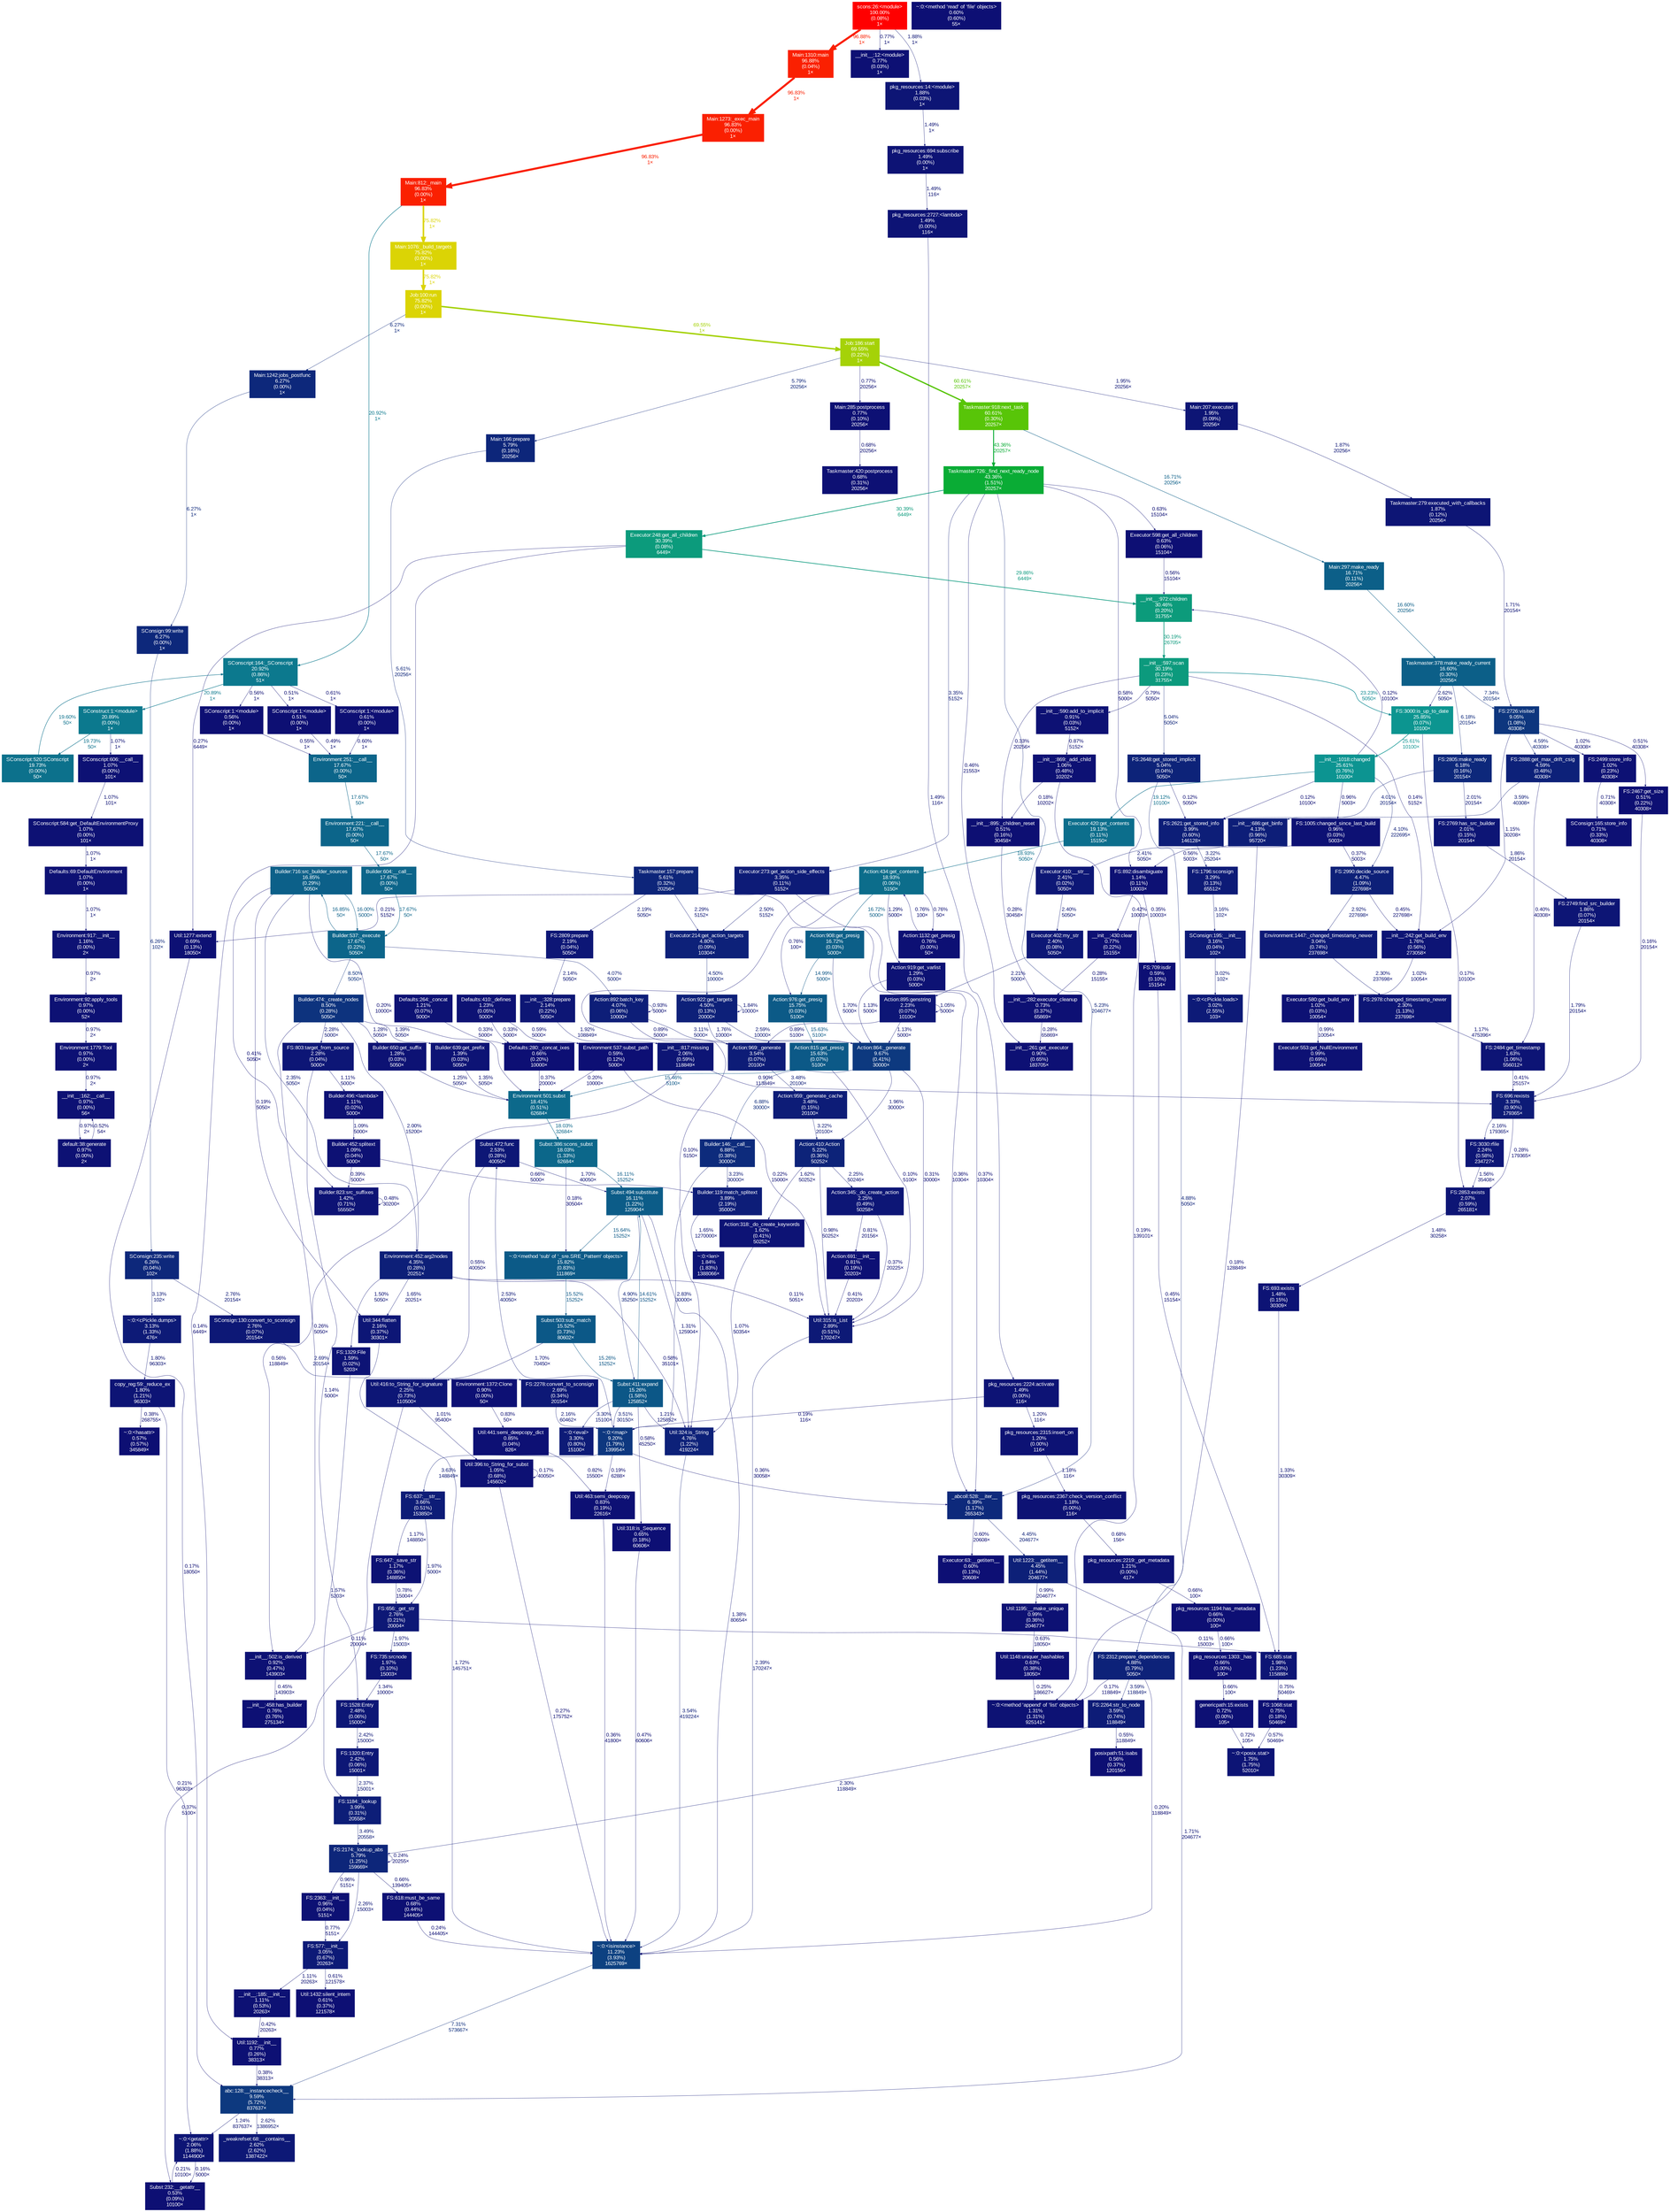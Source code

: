 digraph {
	graph [ranksep=0.25, fontname=Arial, nodesep=0.125];
	node [fontname=Arial, style=filled, height=0, width=0, shape=box, fontcolor=white];
	edge [fontname=Arial];
	0 [color="#0d267a", fontcolor="#ffffff", fontsize="10.00", label="FS:2174:_lookup_abs\n5.79%\n(1.25%)\n159669×"];
	0 -> 0 [color="#0d0e73", label="0.24%\n20255×", arrowsize="0.35", fontsize="10.00", fontcolor="#0d0e73", labeldistance="0.50", penwidth="0.50"];
	0 -> 386 [color="#0d0f74", label="0.66%\n139405×", arrowsize="0.35", fontsize="10.00", fontcolor="#0d0f74", labeldistance="0.50", penwidth="0.50"];
	0 -> 724 [color="#0d1676", label="2.26%\n15003×", arrowsize="0.35", fontsize="10.00", fontcolor="#0d1676", labeldistance="0.50", penwidth="0.50"];
	0 -> 1084 [color="#0d1174", label="0.96%\n5151×", arrowsize="0.35", fontsize="10.00", fontcolor="#0d1174", labeldistance="0.50", penwidth="0.50"];
	1 [color="#0d1e78", fontcolor="#ffffff", fontsize="10.00", label="FS:1184:_lookup\n3.99%\n(0.31%)\n20558×"];
	1 -> 0 [color="#0d1c77", label="3.49%\n20558×", arrowsize="0.35", fontsize="10.00", fontcolor="#0d1c77", labeldistance="0.50", penwidth="0.50"];
	2 [color="#0d1c77", fontcolor="#ffffff", fontsize="10.00", label="FS:2264:str_to_node\n3.59%\n(0.74%)\n118849×"];
	2 -> 0 [color="#0d1676", label="2.30%\n118849×", arrowsize="0.35", fontsize="10.00", fontcolor="#0d1676", labeldistance="0.50", penwidth="0.50"];
	2 -> 1424 [color="#0d0f73", label="0.55%\n118849×", arrowsize="0.35", fontsize="10.00", fontcolor="#0d0f73", labeldistance="0.50", penwidth="0.50"];
	4 [color="#0aac35", fontcolor="#ffffff", fontsize="10.00", label="Taskmaster:726:_find_next_ready_node\n43.36%\n(1.51%)\n20257×"];
	4 -> 263 [color="#0d0f73", label="0.58%\n5000×", arrowsize="0.35", fontsize="10.00", fontcolor="#0d0f73", labeldistance="0.50", penwidth="0.50"];
	4 -> 808 [color="#0c9b7c", label="30.39%\n6449×", arrowsize="0.55", fontsize="10.00", fontcolor="#0c9b7c", labeldistance="1.22", penwidth="1.22"];
	4 -> 423 [color="#0d0f74", label="0.63%\n15104×", arrowsize="0.35", fontsize="10.00", fontcolor="#0d0f74", labeldistance="0.50", penwidth="0.50"];
	4 -> 835 [color="#0d2379", label="5.23%\n204677×", arrowsize="0.35", fontsize="10.00", fontcolor="#0d2379", labeldistance="0.50", penwidth="0.50"];
	4 -> 215 [color="#0d0f73", label="0.46%\n21553×", arrowsize="0.35", fontsize="10.00", fontcolor="#0d0f73", labeldistance="0.50", penwidth="0.50"];
	4 -> 408 [color="#0d1b77", label="3.35%\n5152×", arrowsize="0.35", fontsize="10.00", fontcolor="#0d1b77", labeldistance="0.50", penwidth="0.50"];
	15 [color="#0d1074", fontcolor="#ffffff", fontsize="10.00", label="__init__:282:executor_cleanup\n0.73%\n(0.37%)\n65869×"];
	15 -> 215 [color="#0d0e73", label="0.28%\n65869×", arrowsize="0.35", fontsize="10.00", fontcolor="#0d0e73", labeldistance="0.50", penwidth="0.50"];
	16 [color="#0d1e78", fontcolor="#ffffff", fontsize="10.00", label="Action:892:batch_key\n4.07%\n(0.06%)\n10000×"];
	16 -> 16 [color="#0d1174", label="0.93%\n5000×", arrowsize="0.35", fontsize="10.00", fontcolor="#0d1174", labeldistance="0.50", penwidth="0.50"];
	16 -> 272 [color="#0d1074", label="0.89%\n5000×", arrowsize="0.35", fontsize="10.00", fontcolor="#0d1074", labeldistance="0.50", penwidth="0.50"];
	16 -> 700 [color="#0d1a77", label="3.11%\n5000×", arrowsize="0.35", fontsize="10.00", fontcolor="#0d1a77", labeldistance="0.50", penwidth="0.50"];
	17 [color="#0c658a", fontcolor="#ffffff", fontsize="10.00", label="Builder:537:_execute\n17.67%\n(0.22%)\n5050×"];
	17 -> 16 [color="#0d1e78", label="4.07%\n5000×", arrowsize="0.35", fontsize="10.00", fontcolor="#0d1e78", labeldistance="0.50", penwidth="0.50"];
	17 -> 19 [color="#0d337e", label="8.50%\n5050×", arrowsize="0.35", fontsize="10.00", fontcolor="#0d337e", labeldistance="0.50", penwidth="0.50"];
	17 -> 188 [color="#0c6089", label="16.85%\n50×", arrowsize="0.41", fontsize="10.00", fontcolor="#0c6089", labeldistance="0.67", penwidth="0.67"];
	19 [color="#0d337e", fontcolor="#ffffff", fontsize="10.00", label="Builder:474:_create_nodes\n8.50%\n(0.28%)\n5050×"];
	19 -> 224 [color="#0d1274", label="1.28%\n5050×", arrowsize="0.35", fontsize="10.00", fontcolor="#0d1274", labeldistance="0.50", penwidth="0.50"];
	19 -> 131 [color="#0d1676", label="2.28%\n5000×", arrowsize="0.35", fontsize="10.00", fontcolor="#0d1676", labeldistance="0.50", penwidth="0.50"];
	19 -> 197 [color="#0d1575", label="2.00%\n15200×", arrowsize="0.35", fontsize="10.00", fontcolor="#0d1575", labeldistance="0.50", penwidth="0.50"];
	19 -> 178 [color="#0d0e73", label="0.26%\n5050×", arrowsize="0.35", fontsize="10.00", fontcolor="#0d0e73", labeldistance="0.50", penwidth="0.50"];
	19 -> 446 [color="#0d1375", label="1.39%\n5050×", arrowsize="0.35", fontsize="10.00", fontcolor="#0d1375", labeldistance="0.50", penwidth="0.50"];
	24 [color="#0d0f74", fontcolor="#ffffff", fontsize="10.00", label="SConscript:1:<module>\n0.61%\n(0.00%)\n1×"];
	24 -> 703 [color="#0d0f74", label="0.60%\n1×", arrowsize="0.35", fontsize="10.00", fontcolor="#0d0f74", labeldistance="0.50", penwidth="0.50"];
	25 [color="#0c798e", fontcolor="#ffffff", fontsize="10.00", label="SConscript:164:_SConscript\n20.92%\n(0.86%)\n51×"];
	25 -> 24 [color="#0d0f74", label="0.61%\n1×", arrowsize="0.35", fontsize="10.00", fontcolor="#0d0f74", labeldistance="0.50", penwidth="0.50"];
	25 -> 282 [color="#0d0f73", label="0.56%\n1×", arrowsize="0.35", fontsize="10.00", fontcolor="#0d0f73", labeldistance="0.50", penwidth="0.50"];
	25 -> 358 [color="#0d0f73", label="0.51%\n1×", arrowsize="0.35", fontsize="10.00", fontcolor="#0d0f73", labeldistance="0.50", penwidth="0.50"];
	25 -> 119 [color="#0c798e", label="20.89%\n1×", arrowsize="0.46", fontsize="10.00", fontcolor="#0c798e", labeldistance="0.84", penwidth="0.84"];
	32 [color="#0d257a", fontcolor="#ffffff", fontsize="10.00", label="Taskmaster:157:prepare\n5.61%\n(0.32%)\n20256×"];
	32 -> 835 [color="#0d0e73", label="0.36%\n10304×", arrowsize="0.35", fontsize="10.00", fontcolor="#0d0e73", labeldistance="0.50", penwidth="0.50"];
	32 -> 776 [color="#0d1676", label="2.19%\n5050×", arrowsize="0.35", fontsize="10.00", fontcolor="#0d1676", labeldistance="0.50", penwidth="0.50"];
	32 -> 877 [color="#0d1676", label="2.29%\n5152×", arrowsize="0.35", fontsize="10.00", fontcolor="#0d1676", labeldistance="0.50", penwidth="0.50"];
	33 [color="#0d267a", fontcolor="#ffffff", fontsize="10.00", label="Main:166:prepare\n5.79%\n(0.16%)\n20256×"];
	33 -> 32 [color="#0d257a", label="5.61%\n20256×", arrowsize="0.35", fontsize="10.00", fontcolor="#0d257a", labeldistance="0.50", penwidth="0.50"];
	42 [color="#0d1575", fontcolor="#ffffff", fontsize="10.00", label="FS:735:srcnode\n1.97%\n(0.10%)\n15003×"];
	42 -> 198 [color="#0d1274", label="1.34%\n10000×", arrowsize="0.35", fontsize="10.00", fontcolor="#0d1274", labeldistance="0.50", penwidth="0.50"];
	79 [color="#fa2001", fontcolor="#ffffff", fontsize="10.00", label="Main:812:_main\n96.83%\n(0.00%)\n1×"];
	79 -> 522 [color="#dbd405", label="75.82%\n1×", arrowsize="0.87", fontsize="10.00", fontcolor="#dbd405", labeldistance="3.03", penwidth="3.03"];
	79 -> 25 [color="#0c798e", label="20.92%\n1×", arrowsize="0.46", fontsize="10.00", fontcolor="#0c798e", labeldistance="0.84", penwidth="0.84"];
	93 [color="#0d1074", fontcolor="#ffffff", fontsize="10.00", label="Util:463:semi_deepcopy\n0.83%\n(0.19%)\n22616×"];
	93 -> 374 [color="#0d0e73", label="0.36%\n41800×", arrowsize="0.35", fontsize="10.00", fontcolor="#0d0e73", labeldistance="0.50", penwidth="0.50"];
	116 [color="#fa2001", fontcolor="#ffffff", fontsize="10.00", label="Main:1310:main\n96.88%\n(0.04%)\n1×"];
	116 -> 395 [color="#fa2001", label="96.83%\n1×", arrowsize="0.98", fontsize="10.00", fontcolor="#fa2001", labeldistance="3.87", penwidth="3.87"];
	119 [color="#0c798e", fontcolor="#ffffff", fontsize="10.00", label="SConstruct:1:<module>\n20.89%\n(0.00%)\n1×"];
	119 -> 336 [color="#0d1174", label="1.07%\n1×", arrowsize="0.35", fontsize="10.00", fontcolor="#0d1174", labeldistance="0.50", penwidth="0.50"];
	119 -> 339 [color="#0c718c", label="19.73%\n50×", arrowsize="0.44", fontsize="10.00", fontcolor="#0c718c", labeldistance="0.79", penwidth="0.79"];
	125 [color="#0d1e78", fontcolor="#ffffff", fontsize="10.00", label="__init__:686:get_binfo\n4.13%\n(0.96%)\n95720×"];
	125 -> 320 [color="#0d1776", label="2.41%\n5050×", arrowsize="0.35", fontsize="10.00", fontcolor="#0d1776", labeldistance="0.50", penwidth="0.50"];
	125 -> 1490 [color="#0d0d73", label="0.18%\n128849×", arrowsize="0.35", fontsize="10.00", fontcolor="#0d0d73", labeldistance="0.50", penwidth="0.50"];
	130 [color="#0d1174", fontcolor="#ffffff", fontsize="10.00", label="Builder:496:<lambda>\n1.11%\n(0.02%)\n5000×"];
	130 -> 1162 [color="#0d1174", label="1.09%\n5000×", arrowsize="0.35", fontsize="10.00", fontcolor="#0d1174", labeldistance="0.50", penwidth="0.50"];
	131 [color="#0d1676", fontcolor="#ffffff", fontsize="10.00", label="FS:803:target_from_source\n2.28%\n(0.04%)\n5000×"];
	131 -> 130 [color="#0d1174", label="1.11%\n5000×", arrowsize="0.35", fontsize="10.00", fontcolor="#0d1174", labeldistance="0.50", penwidth="0.50"];
	131 -> 198 [color="#0d1174", label="1.14%\n5000×", arrowsize="0.35", fontsize="10.00", fontcolor="#0d1174", labeldistance="0.50", penwidth="0.50"];
	132 [color="#0d1074", fontcolor="#ffffff", fontsize="10.00", label="Action:1132:get_presig\n0.76%\n(0.00%)\n50×"];
	132 -> 133 [color="#0d1074", label="0.76%\n100×", arrowsize="0.35", fontsize="10.00", fontcolor="#0d1074", labeldistance="0.50", penwidth="0.50"];
	133 [color="#0c6d8b", fontcolor="#ffffff", fontsize="10.00", label="Action:434:get_contents\n18.93%\n(0.06%)\n5150×"];
	133 -> 1216 [color="#0c5f88", label="16.72%\n5000×", arrowsize="0.41", fontsize="10.00", fontcolor="#0c5f88", labeldistance="0.67", penwidth="0.67"];
	133 -> 132 [color="#0d1074", label="0.76%\n50×", arrowsize="0.35", fontsize="10.00", fontcolor="#0d1074", labeldistance="0.50", penwidth="0.50"];
	133 -> 1049 [color="#0d1074", label="0.76%\n100×", arrowsize="0.35", fontsize="10.00", fontcolor="#0d1074", labeldistance="0.50", penwidth="0.50"];
	133 -> 381 [color="#0d0d73", label="0.10%\n5150×", arrowsize="0.35", fontsize="10.00", fontcolor="#0d0d73", labeldistance="0.50", penwidth="0.50"];
	133 -> 223 [color="#0d1274", label="1.29%\n5000×", arrowsize="0.35", fontsize="10.00", fontcolor="#0d1274", labeldistance="0.50", penwidth="0.50"];
	137 [color="#0d1375", fontcolor="#ffffff", fontsize="10.00", label="Builder:823:src_suffixes\n1.42%\n(0.71%)\n55550×"];
	137 -> 137 [color="#0d0f73", label="0.48%\n30200×", arrowsize="0.35", fontsize="10.00", fontcolor="#0d0f73", labeldistance="0.50", penwidth="0.50"];
	149 [color="#0d1174", fontcolor="#ffffff", fontsize="10.00", label="__init__:162:__call__\n0.97%\n(0.00%)\n56×"];
	149 -> 1080 [color="#0d1174", label="0.97%\n2×", arrowsize="0.35", fontsize="10.00", fontcolor="#0d1174", labeldistance="0.50", penwidth="0.50"];
	162 [color="#0d1074", fontcolor="#ffffff", fontsize="10.00", label="__init__:12:<module>\n0.77%\n(0.03%)\n1×"];
	171 [color="#0d1074", fontcolor="#ffffff", fontsize="10.00", label="__init__:458:has_builder\n0.76%\n(0.76%)\n275134×"];
	174 [color="#0c9a7d", fontcolor="#ffffff", fontsize="10.00", label="__init__:597:scan\n30.19%\n(0.23%)\n31755×"];
	174 -> 279 [color="#0d0e73", label="0.33%\n20256×", arrowsize="0.35", fontsize="10.00", fontcolor="#0d0e73", labeldistance="0.50", penwidth="0.50"];
	174 -> 844 [color="#0d1074", label="0.79%\n5050×", arrowsize="0.35", fontsize="10.00", fontcolor="#0d1074", labeldistance="0.50", penwidth="0.50"];
	174 -> 682 [color="#0d2379", label="5.04%\n5050×", arrowsize="0.35", fontsize="10.00", fontcolor="#0d2379", labeldistance="0.50", penwidth="0.50"];
	174 -> 218 [color="#0d0d73", label="0.14%\n5152×", arrowsize="0.35", fontsize="10.00", fontcolor="#0d0d73", labeldistance="0.50", penwidth="0.50"];
	174 -> 830 [color="#0c8891", label="23.23%\n5050×", arrowsize="0.48", fontsize="10.00", fontcolor="#0c8891", labeldistance="0.93", penwidth="0.93"];
	175 [color="#0c5f88", fontcolor="#ffffff", fontsize="10.00", label="Taskmaster:378:make_ready_current\n16.60%\n(0.30%)\n20256×"];
	175 -> 176 [color="#0d2d7c", label="7.34%\n20154×", arrowsize="0.35", fontsize="10.00", fontcolor="#0d2d7c", labeldistance="0.50", penwidth="0.50"];
	175 -> 741 [color="#0d287b", label="6.18%\n20154×", arrowsize="0.35", fontsize="10.00", fontcolor="#0d287b", labeldistance="0.50", penwidth="0.50"];
	175 -> 830 [color="#0d1876", label="2.62%\n5050×", arrowsize="0.35", fontsize="10.00", fontcolor="#0d1876", labeldistance="0.50", penwidth="0.50"];
	176 [color="#0d367e", fontcolor="#ffffff", fontsize="10.00", label="FS:2726:visited\n9.05%\n(1.08%)\n40308×"];
	176 -> 632 [color="#0d2179", label="4.59%\n40308×", arrowsize="0.35", fontsize="10.00", fontcolor="#0d2179", labeldistance="0.50", penwidth="0.50"];
	176 -> 218 [color="#0d1274", label="1.15%\n30208×", arrowsize="0.35", fontsize="10.00", fontcolor="#0d1274", labeldistance="0.50", penwidth="0.50"];
	176 -> 668 [color="#0d1174", label="1.02%\n40308×", arrowsize="0.35", fontsize="10.00", fontcolor="#0d1174", labeldistance="0.50", penwidth="0.50"];
	176 -> 927 [color="#0d0f73", label="0.51%\n40308×", arrowsize="0.35", fontsize="10.00", fontcolor="#0d0f73", labeldistance="0.50", penwidth="0.50"];
	178 [color="#0d1174", fontcolor="#ffffff", fontsize="10.00", label="__init__:502:is_derived\n0.92%\n(0.47%)\n143903×"];
	178 -> 171 [color="#0d0f73", label="0.45%\n143903×", arrowsize="0.35", fontsize="10.00", fontcolor="#0d0f73", labeldistance="0.50", penwidth="0.50"];
	179 [color="#0c9491", fontcolor="#ffffff", fontsize="10.00", label="__init__:1018:changed\n25.61%\n(0.76%)\n10100×"];
	179 -> 264 [color="#0d1174", label="0.96%\n5003×", arrowsize="0.35", fontsize="10.00", fontcolor="#0d1174", labeldistance="0.50", penwidth="0.50"];
	179 -> 754 [color="#0c6e8c", label="19.12%\n10100×", arrowsize="0.44", fontsize="10.00", fontcolor="#0c6e8c", labeldistance="0.76", penwidth="0.76"];
	179 -> 404 [color="#0d0d73", label="0.12%\n10100×", arrowsize="0.35", fontsize="10.00", fontcolor="#0d0d73", labeldistance="0.50", penwidth="0.50"];
	179 -> 251 [color="#0d1e78", label="4.10%\n222695×", arrowsize="0.35", fontsize="10.00", fontcolor="#0d1e78", labeldistance="0.50", penwidth="0.50"];
	179 -> 189 [color="#0d0d73", label="0.12%\n10100×", arrowsize="0.35", fontsize="10.00", fontcolor="#0d0d73", labeldistance="0.50", penwidth="0.50"];
	180 [color="#0d1575", fontcolor="#ffffff", fontsize="10.00", label="Main:207:executed\n1.95%\n(0.09%)\n20256×"];
	180 -> 752 [color="#0d1575", label="1.87%\n20256×", arrowsize="0.35", fontsize="10.00", fontcolor="#0d1575", labeldistance="0.50", penwidth="0.50"];
	184 [color="#0d1074", fontcolor="#ffffff", fontsize="10.00", label="Environment:1372:Clone\n0.90%\n(0.00%)\n50×"];
	184 -> 907 [color="#0d1074", label="0.83%\n50×", arrowsize="0.35", fontsize="10.00", fontcolor="#0d1074", labeldistance="0.50", penwidth="0.50"];
	188 [color="#0c6089", fontcolor="#ffffff", fontsize="10.00", label="Builder:716:src_builder_sources\n16.85%\n(0.29%)\n5050×"];
	188 -> 197 [color="#0d1776", label="2.35%\n5050×", arrowsize="0.35", fontsize="10.00", fontcolor="#0d1776", labeldistance="0.50", penwidth="0.50"];
	188 -> 390 [color="#0d0e73", label="0.19%\n5050×", arrowsize="0.35", fontsize="10.00", fontcolor="#0d0e73", labeldistance="0.50", penwidth="0.50"];
	188 -> 137 [color="#0d0e73", label="0.41%\n5050×", arrowsize="0.35", fontsize="10.00", fontcolor="#0d0e73", labeldistance="0.50", penwidth="0.50"];
	188 -> 17 [color="#0c5b87", label="16.00%\n5000×", arrowsize="0.40", fontsize="10.00", fontcolor="#0c5b87", labeldistance="0.64", penwidth="0.64"];
	188 -> 441 [color="#0d0e73", label="0.20%\n10000×", arrowsize="0.35", fontsize="10.00", fontcolor="#0d0e73", labeldistance="0.50", penwidth="0.50"];
	189 [color="#0c9b7b", fontcolor="#ffffff", fontsize="10.00", label="__init__:972:children\n30.46%\n(0.20%)\n31755×"];
	189 -> 174 [color="#0c9a7d", label="30.19%\n26705×", arrowsize="0.55", fontsize="10.00", fontcolor="#0c9a7d", labeldistance="1.21", penwidth="1.21"];
	196 [color="#0d1776", fontcolor="#ffffff", fontsize="10.00", label="FS:1320:Entry\n2.42%\n(0.06%)\n15001×"];
	196 -> 1 [color="#0d1776", label="2.37%\n15001×", arrowsize="0.35", fontsize="10.00", fontcolor="#0d1776", labeldistance="0.50", penwidth="0.50"];
	197 [color="#0d1f78", fontcolor="#ffffff", fontsize="10.00", label="Environment:452:arg2nodes\n4.35%\n(0.28%)\n20251×"];
	197 -> 390 [color="#0d1475", label="1.65%\n20251×", arrowsize="0.35", fontsize="10.00", fontcolor="#0d1475", labeldistance="0.50", penwidth="0.50"];
	197 -> 814 [color="#0d1375", label="1.50%\n5050×", arrowsize="0.35", fontsize="10.00", fontcolor="#0d1375", labeldistance="0.50", penwidth="0.50"];
	197 -> 403 [color="#0d0d73", label="0.11%\n5051×", arrowsize="0.35", fontsize="10.00", fontcolor="#0d0d73", labeldistance="0.50", penwidth="0.50"];
	197 -> 381 [color="#0d0f73", label="0.58%\n35101×", arrowsize="0.35", fontsize="10.00", fontcolor="#0d0f73", labeldistance="0.50", penwidth="0.50"];
	198 [color="#0d1776", fontcolor="#ffffff", fontsize="10.00", label="FS:1528:Entry\n2.48%\n(0.06%)\n15000×"];
	198 -> 196 [color="#0d1776", label="2.42%\n15000×", arrowsize="0.35", fontsize="10.00", fontcolor="#0d1776", labeldistance="0.50", penwidth="0.50"];
	214 [color="#0d1575", fontcolor="#ffffff", fontsize="10.00", label="pkg_resources:14:<module>\n1.88%\n(0.03%)\n1×"];
	214 -> 434 [color="#0d1375", label="1.49%\n1×", arrowsize="0.35", fontsize="10.00", fontcolor="#0d1375", labeldistance="0.50", penwidth="0.50"];
	215 [color="#0d1074", fontcolor="#ffffff", fontsize="10.00", label="__init__:261:get_executor\n0.90%\n(0.65%)\n183705×"];
	217 [color="#58c508", fontcolor="#ffffff", fontsize="10.00", label="Taskmaster:918:next_task\n60.61%\n(0.30%)\n20257×"];
	217 -> 4 [color="#0aac35", label="43.36%\n20257×", arrowsize="0.66", fontsize="10.00", fontcolor="#0aac35", labeldistance="1.73", penwidth="1.73"];
	217 -> 1368 [color="#0c5f88", label="16.71%\n20256×", arrowsize="0.41", fontsize="10.00", fontcolor="#0c5f88", labeldistance="0.67", penwidth="0.67"];
	218 [color="#0d1475", fontcolor="#ffffff", fontsize="10.00", label="__init__:242:get_build_env\n1.76%\n(0.56%)\n273058×"];
	218 -> 727 [color="#0d1174", label="1.02%\n10054×", arrowsize="0.35", fontsize="10.00", fontcolor="#0d1174", labeldistance="0.50", penwidth="0.50"];
	223 [color="#0d1274", fontcolor="#ffffff", fontsize="10.00", label="Action:919:get_varlist\n1.29%\n(0.03%)\n5000×"];
	223 -> 700 [color="#0d1174", label="1.13%\n5000×", arrowsize="0.35", fontsize="10.00", fontcolor="#0d1174", labeldistance="0.50", penwidth="0.50"];
	224 [color="#0d1274", fontcolor="#ffffff", fontsize="10.00", label="Builder:650:get_suffix\n1.28%\n(0.03%)\n5050×"];
	224 -> 441 [color="#0d1274", label="1.25%\n5050×", arrowsize="0.35", fontsize="10.00", fontcolor="#0d1274", labeldistance="0.50", penwidth="0.50"];
	246 [color="#0c678a", fontcolor="#ffffff", fontsize="10.00", label="Subst:386:scons_subst\n18.03%\n(1.33%)\n62684×"];
	246 -> 1053 [color="#0d0d73", label="0.18%\n30504×", arrowsize="0.35", fontsize="10.00", fontcolor="#0d0d73", labeldistance="0.50", penwidth="0.50"];
	246 -> 376 [color="#0c5c88", label="16.11%\n15252×", arrowsize="0.40", fontsize="10.00", fontcolor="#0c5c88", labeldistance="0.64", penwidth="0.64"];
	251 [color="#0d2078", fontcolor="#ffffff", fontsize="10.00", label="FS:2990:decide_source\n4.47%\n(1.09%)\n227698×"];
	251 -> 218 [color="#0d0f73", label="0.45%\n227698×", arrowsize="0.35", fontsize="10.00", fontcolor="#0d0f73", labeldistance="0.50", penwidth="0.50"];
	251 -> 1382 [color="#0d1976", label="2.92%\n227698×", arrowsize="0.35", fontsize="10.00", fontcolor="#0d1976", labeldistance="0.50", penwidth="0.50"];
	253 [color="#ff0000", fontcolor="#ffffff", fontsize="10.00", label="scons:26:<module>\n100.00%\n(0.08%)\n1×"];
	253 -> 162 [color="#0d1074", label="0.77%\n1×", arrowsize="0.35", fontsize="10.00", fontcolor="#0d1074", labeldistance="0.50", penwidth="0.50"];
	253 -> 116 [color="#fa2001", label="96.88%\n1×", arrowsize="0.98", fontsize="10.00", fontcolor="#fa2001", labeldistance="3.88", penwidth="3.88"];
	253 -> 214 [color="#0d1575", label="1.88%\n1×", arrowsize="0.35", fontsize="10.00", fontcolor="#0d1575", labeldistance="0.50", penwidth="0.50"];
	263 [color="#0d1174", fontcolor="#ffffff", fontsize="10.00", label="FS:892:disambiguate\n1.14%\n(0.11%)\n10003×"];
	263 -> 277 [color="#0d0e73", label="0.42%\n10003×", arrowsize="0.35", fontsize="10.00", fontcolor="#0d0e73", labeldistance="0.50", penwidth="0.50"];
	263 -> 839 [color="#0d0e73", label="0.35%\n10003×", arrowsize="0.35", fontsize="10.00", fontcolor="#0d0e73", labeldistance="0.50", penwidth="0.50"];
	264 [color="#0d1174", fontcolor="#ffffff", fontsize="10.00", label="FS:1005:changed_since_last_build\n0.96%\n(0.03%)\n5003×"];
	264 -> 251 [color="#0d0e73", label="0.37%\n5003×", arrowsize="0.35", fontsize="10.00", fontcolor="#0d0e73", labeldistance="0.50", penwidth="0.50"];
	264 -> 263 [color="#0d0f73", label="0.56%\n5003×", arrowsize="0.35", fontsize="10.00", fontcolor="#0d0f73", labeldistance="0.50", penwidth="0.50"];
	271 [color="#0d1c77", fontcolor="#ffffff", fontsize="10.00", label="Action:959:_generate_cache\n3.48%\n(0.15%)\n20100×"];
	271 -> 649 [color="#0d1a77", label="3.22%\n20100×", arrowsize="0.35", fontsize="10.00", fontcolor="#0d1a77", labeldistance="0.50", penwidth="0.50"];
	272 [color="#0d1c77", fontcolor="#ffffff", fontsize="10.00", label="Action:969:_generate\n3.54%\n(0.07%)\n20100×"];
	272 -> 271 [color="#0d1c77", label="3.48%\n20100×", arrowsize="0.35", fontsize="10.00", fontcolor="#0d1c77", labeldistance="0.50", penwidth="0.50"];
	277 [color="#0d1074", fontcolor="#ffffff", fontsize="10.00", label="__init__:430:clear\n0.77%\n(0.22%)\n15155×"];
	277 -> 15 [color="#0d0e73", label="0.28%\n15155×", arrowsize="0.35", fontsize="10.00", fontcolor="#0d0e73", labeldistance="0.50", penwidth="0.50"];
	278 [color="#0d1174", fontcolor="#ffffff", fontsize="10.00", label="__init__:185:__init__\n1.11%\n(0.53%)\n20263×"];
	278 -> 1121 [color="#0d0e73", label="0.42%\n20263×", arrowsize="0.35", fontsize="10.00", fontcolor="#0d0e73", labeldistance="0.50", penwidth="0.50"];
	279 [color="#0d0f73", fontcolor="#ffffff", fontsize="10.00", label="__init__:895:_children_reset\n0.51%\n(0.16%)\n30458×"];
	279 -> 15 [color="#0d0e73", label="0.28%\n30458×", arrowsize="0.35", fontsize="10.00", fontcolor="#0d0e73", labeldistance="0.50", penwidth="0.50"];
	282 [color="#0d0f73", fontcolor="#ffffff", fontsize="10.00", label="SConscript:1:<module>\n0.56%\n(0.00%)\n1×"];
	282 -> 703 [color="#0d0f73", label="0.55%\n1×", arrowsize="0.35", fontsize="10.00", fontcolor="#0d0f73", labeldistance="0.50", penwidth="0.50"];
	283 [color="#0d1274", fontcolor="#ffffff", fontsize="10.00", label="pkg_resources:2219:_get_metadata\n1.21%\n(0.00%)\n417×"];
	283 -> 854 [color="#0d0f74", label="0.66%\n100×", arrowsize="0.35", fontsize="10.00", fontcolor="#0d0f74", labeldistance="0.50", penwidth="0.50"];
	285 [color="#0d377f", fontcolor="#ffffff", fontsize="10.00", label="~:0:<map>\n9.20%\n(1.79%)\n139954×"];
	285 -> 835 [color="#0d0e73", label="0.36%\n30058×", arrowsize="0.35", fontsize="10.00", fontcolor="#0d0e73", labeldistance="0.50", penwidth="0.50"];
	285 -> 1066 [color="#0d1776", label="2.53%\n40050×", arrowsize="0.35", fontsize="10.00", fontcolor="#0d1776", labeldistance="0.50", penwidth="0.50"];
	285 -> 572 [color="#0d1c77", label="3.63%\n148849×", arrowsize="0.35", fontsize="10.00", fontcolor="#0d1c77", labeldistance="0.50", penwidth="0.50"];
	285 -> 93 [color="#0d0e73", label="0.19%\n6288×", arrowsize="0.35", fontsize="10.00", fontcolor="#0d0e73", labeldistance="0.50", penwidth="0.50"];
	286 [color="#0d1274", fontcolor="#ffffff", fontsize="10.00", label="pkg_resources:2367:check_version_conflict\n1.18%\n(0.00%)\n116×"];
	286 -> 283 [color="#0d1074", label="0.68%\n156×", arrowsize="0.35", fontsize="10.00", fontcolor="#0d1074", labeldistance="0.50", penwidth="0.50"];
	290 [color="#0d1676", fontcolor="#ffffff", fontsize="10.00", label="Util:416:to_String_for_signature\n2.25%\n(0.73%)\n110500×"];
	290 -> 388 [color="#0d1174", label="1.01%\n95400×", arrowsize="0.35", fontsize="10.00", fontcolor="#0d1174", labeldistance="0.50", penwidth="0.50"];
	290 -> 590 [color="#0d0e73", label="0.37%\n5100×", arrowsize="0.35", fontsize="10.00", fontcolor="#0d0e73", labeldistance="0.50", penwidth="0.50"];
	291 [color="#a5d207", fontcolor="#ffffff", fontsize="10.00", label="Job:186:start\n69.55%\n(0.22%)\n1×"];
	291 -> 33 [color="#0d267a", label="5.79%\n20256×", arrowsize="0.35", fontsize="10.00", fontcolor="#0d267a", labeldistance="0.50", penwidth="0.50"];
	291 -> 436 [color="#0d1074", label="0.77%\n20256×", arrowsize="0.35", fontsize="10.00", fontcolor="#0d1074", labeldistance="0.50", penwidth="0.50"];
	291 -> 180 [color="#0d1575", label="1.95%\n20256×", arrowsize="0.35", fontsize="10.00", fontcolor="#0d1575", labeldistance="0.50", penwidth="0.50"];
	291 -> 217 [color="#58c508", label="60.61%\n20257×", arrowsize="0.78", fontsize="10.00", fontcolor="#58c508", labeldistance="2.42", penwidth="2.42"];
	306 [color="#0d1676", fontcolor="#ffffff", fontsize="10.00", label="FS:3030:rfile\n2.24%\n(0.58%)\n234727×"];
	306 -> 994 [color="#0d1375", label="1.56%\n35408×", arrowsize="0.35", fontsize="10.00", fontcolor="#0d1375", labeldistance="0.50", penwidth="0.50"];
	319 [color="#0d1776", fontcolor="#ffffff", fontsize="10.00", label="Executor:402:my_str\n2.40%\n(0.08%)\n5050×"];
	319 -> 732 [color="#0d1676", label="2.21%\n5000×", arrowsize="0.35", fontsize="10.00", fontcolor="#0d1676", labeldistance="0.50", penwidth="0.50"];
	320 [color="#0d1776", fontcolor="#ffffff", fontsize="10.00", label="Executor:410:__str__\n2.41%\n(0.02%)\n5050×"];
	320 -> 319 [color="#0d1776", label="2.40%\n5050×", arrowsize="0.35", fontsize="10.00", fontcolor="#0d1776", labeldistance="0.50", penwidth="0.50"];
	332 [color="#0d1274", fontcolor="#ffffff", fontsize="10.00", label="pkg_resources:2315:insert_on\n1.20%\n(0.00%)\n116×"];
	332 -> 286 [color="#0d1274", label="1.18%\n116×", arrowsize="0.35", fontsize="10.00", fontcolor="#0d1274", labeldistance="0.50", penwidth="0.50"];
	336 [color="#0d1174", fontcolor="#ffffff", fontsize="10.00", label="SConscript:606:__call__\n1.07%\n(0.00%)\n101×"];
	336 -> 420 [color="#0d1174", label="1.07%\n101×", arrowsize="0.35", fontsize="10.00", fontcolor="#0d1174", labeldistance="0.50", penwidth="0.50"];
	339 [color="#0c718c", fontcolor="#ffffff", fontsize="10.00", label="SConscript:520:SConscript\n19.73%\n(0.00%)\n50×"];
	339 -> 25 [color="#0c718c", label="19.60%\n50×", arrowsize="0.44", fontsize="10.00", fontcolor="#0c718c", labeldistance="0.78", penwidth="0.78"];
	346 [color="#0d1475", fontcolor="#ffffff", fontsize="10.00", label="~:0:<posix.stat>\n1.75%\n(1.75%)\n52010×"];
	350 [color="#0d1074", fontcolor="#ffffff", fontsize="10.00", label="FS:1068:stat\n0.75%\n(0.18%)\n50469×"];
	350 -> 346 [color="#0d0f73", label="0.57%\n50469×", arrowsize="0.35", fontsize="10.00", fontcolor="#0d0f73", labeldistance="0.50", penwidth="0.50"];
	352 [color="#0d1074", fontcolor="#ffffff", fontsize="10.00", label="genericpath:15:exists\n0.72%\n(0.00%)\n105×"];
	352 -> 346 [color="#0d1074", label="0.72%\n105×", arrowsize="0.35", fontsize="10.00", fontcolor="#0d1074", labeldistance="0.50", penwidth="0.50"];
	353 [color="#0d1174", fontcolor="#ffffff", fontsize="10.00", label="Environment:1779:Tool\n0.97%\n(0.00%)\n2×"];
	353 -> 149 [color="#0d1174", label="0.97%\n2×", arrowsize="0.35", fontsize="10.00", fontcolor="#0d1174", labeldistance="0.50", penwidth="0.50"];
	354 [color="#0d1174", fontcolor="#ffffff", fontsize="10.00", label="Environment:92:apply_tools\n0.97%\n(0.00%)\n52×"];
	354 -> 353 [color="#0d1174", label="0.97%\n2×", arrowsize="0.35", fontsize="10.00", fontcolor="#0d1174", labeldistance="0.50", penwidth="0.50"];
	355 [color="#0d1074", fontcolor="#ffffff", fontsize="10.00", label="Action:691:__init__\n0.81%\n(0.19%)\n20203×"];
	355 -> 403 [color="#0d0e73", label="0.41%\n20203×", arrowsize="0.35", fontsize="10.00", fontcolor="#0d0e73", labeldistance="0.50", penwidth="0.50"];
	357 [color="#0d1676", fontcolor="#ffffff", fontsize="10.00", label="Action:345:_do_create_action\n2.25%\n(0.49%)\n50258×"];
	357 -> 355 [color="#0d1074", label="0.81%\n20156×", arrowsize="0.35", fontsize="10.00", fontcolor="#0d1074", labeldistance="0.50", penwidth="0.50"];
	357 -> 403 [color="#0d0e73", label="0.37%\n20225×", arrowsize="0.35", fontsize="10.00", fontcolor="#0d0e73", labeldistance="0.50", penwidth="0.50"];
	358 [color="#0d0f73", fontcolor="#ffffff", fontsize="10.00", label="SConscript:1:<module>\n0.51%\n(0.00%)\n1×"];
	358 -> 703 [color="#0d0f73", label="0.49%\n1×", arrowsize="0.35", fontsize="10.00", fontcolor="#0d0f73", labeldistance="0.50", penwidth="0.50"];
	374 [color="#0d4181", fontcolor="#ffffff", fontsize="10.00", label="~:0:<isinstance>\n11.23%\n(3.93%)\n1625769×"];
	374 -> 583 [color="#0d2d7c", label="7.31%\n573667×", arrowsize="0.35", fontsize="10.00", fontcolor="#0d2d7c", labeldistance="0.50", penwidth="0.50"];
	376 [color="#0c5c88", fontcolor="#ffffff", fontsize="10.00", label="Subst:494:substitute\n16.11%\n(1.22%)\n125904×"];
	376 -> 1053 [color="#0c5987", label="15.64%\n15252×", arrowsize="0.40", fontsize="10.00", fontcolor="#0c5987", labeldistance="0.63", penwidth="0.63"];
	376 -> 557 [color="#0d2279", label="4.90%\n35250×", arrowsize="0.35", fontsize="10.00", fontcolor="#0d2279", labeldistance="0.50", penwidth="0.50"];
	376 -> 374 [color="#0d1275", label="1.38%\n80654×", arrowsize="0.35", fontsize="10.00", fontcolor="#0d1275", labeldistance="0.50", penwidth="0.50"];
	376 -> 381 [color="#0d1274", label="1.31%\n125904×", arrowsize="0.35", fontsize="10.00", fontcolor="#0d1274", labeldistance="0.50", penwidth="0.50"];
	379 [color="#0d0f74", fontcolor="#ffffff", fontsize="10.00", label="Util:318:is_Sequence\n0.65%\n(0.18%)\n60606×"];
	379 -> 374 [color="#0d0f73", label="0.47%\n60606×", arrowsize="0.35", fontsize="10.00", fontcolor="#0d0f73", labeldistance="0.50", penwidth="0.50"];
	381 [color="#0d2179", fontcolor="#ffffff", fontsize="10.00", label="Util:324:is_String\n4.76%\n(1.22%)\n419224×"];
	381 -> 374 [color="#0d1c77", label="3.54%\n419224×", arrowsize="0.35", fontsize="10.00", fontcolor="#0d1c77", labeldistance="0.50", penwidth="0.50"];
	386 [color="#0d1074", fontcolor="#ffffff", fontsize="10.00", label="FS:618:must_be_same\n0.68%\n(0.44%)\n144405×"];
	386 -> 374 [color="#0d0e73", label="0.24%\n144405×", arrowsize="0.35", fontsize="10.00", fontcolor="#0d0e73", labeldistance="0.50", penwidth="0.50"];
	388 [color="#0d1174", fontcolor="#ffffff", fontsize="10.00", label="Util:396:to_String_for_subst\n1.05%\n(0.68%)\n145602×"];
	388 -> 388 [color="#0d0d73", label="0.17%\n40050×", arrowsize="0.35", fontsize="10.00", fontcolor="#0d0d73", labeldistance="0.50", penwidth="0.50"];
	388 -> 374 [color="#0d0e73", label="0.27%\n175752×", arrowsize="0.35", fontsize="10.00", fontcolor="#0d0e73", labeldistance="0.50", penwidth="0.50"];
	390 [color="#0d1676", fontcolor="#ffffff", fontsize="10.00", label="Util:344:flatten\n2.16%\n(0.37%)\n30301×"];
	390 -> 374 [color="#0d1475", label="1.72%\n145751×", arrowsize="0.35", fontsize="10.00", fontcolor="#0d1475", labeldistance="0.50", penwidth="0.50"];
	394 [color="#0d1a77", fontcolor="#ffffff", fontsize="10.00", label="SConsign:195:__init__\n3.16%\n(0.04%)\n102×"];
	394 -> 1172 [color="#0d1a77", label="3.02%\n102×", arrowsize="0.35", fontsize="10.00", fontcolor="#0d1a77", labeldistance="0.50", penwidth="0.50"];
	395 [color="#fa2001", fontcolor="#ffffff", fontsize="10.00", label="Main:1273:_exec_main\n96.83%\n(0.00%)\n1×"];
	395 -> 79 [color="#fa2001", label="96.83%\n1×", arrowsize="0.98", fontsize="10.00", fontcolor="#fa2001", labeldistance="3.87", penwidth="3.87"];
	397 [color="#0d2279", fontcolor="#ffffff", fontsize="10.00", label="FS:2312:prepare_dependencies\n4.88%\n(0.79%)\n5050×"];
	397 -> 2 [color="#0d1c77", label="3.59%\n118849×", arrowsize="0.35", fontsize="10.00", fontcolor="#0d1c77", labeldistance="0.50", penwidth="0.50"];
	397 -> 1490 [color="#0d0d73", label="0.17%\n118849×", arrowsize="0.35", fontsize="10.00", fontcolor="#0d0d73", labeldistance="0.50", penwidth="0.50"];
	397 -> 374 [color="#0d0e73", label="0.20%\n118849×", arrowsize="0.35", fontsize="10.00", fontcolor="#0d0e73", labeldistance="0.50", penwidth="0.50"];
	401 [color="#0d0f74", fontcolor="#ffffff", fontsize="10.00", label="Defaults:280:_concat_ixes\n0.66%\n(0.20%)\n10000×"];
	401 -> 441 [color="#0d0e73", label="0.37%\n20000×", arrowsize="0.35", fontsize="10.00", fontcolor="#0d0e73", labeldistance="0.50", penwidth="0.50"];
	403 [color="#0d1976", fontcolor="#ffffff", fontsize="10.00", label="Util:315:is_List\n2.89%\n(0.51%)\n170247×"];
	403 -> 374 [color="#0d1776", label="2.39%\n170247×", arrowsize="0.35", fontsize="10.00", fontcolor="#0d1776", labeldistance="0.50", penwidth="0.50"];
	404 [color="#0d1e78", fontcolor="#ffffff", fontsize="10.00", label="FS:2621:get_stored_info\n3.99%\n(0.60%)\n146128×"];
	404 -> 1175 [color="#0d1a77", label="3.22%\n25204×", arrowsize="0.35", fontsize="10.00", fontcolor="#0d1a77", labeldistance="0.50", penwidth="0.50"];
	408 [color="#0d1b77", fontcolor="#ffffff", fontsize="10.00", label="Executor:273:get_action_side_effects\n3.35%\n(0.11%)\n5152×"];
	408 -> 835 [color="#0d0e73", label="0.37%\n10304×", arrowsize="0.35", fontsize="10.00", fontcolor="#0d0e73", labeldistance="0.50", penwidth="0.50"];
	408 -> 877 [color="#0d1776", label="2.50%\n5152×", arrowsize="0.35", fontsize="10.00", fontcolor="#0d1776", labeldistance="0.50", penwidth="0.50"];
	408 -> 1213 [color="#0d0e73", label="0.21%\n5152×", arrowsize="0.35", fontsize="10.00", fontcolor="#0d0e73", labeldistance="0.50", penwidth="0.50"];
	409 [color="#0d1575", fontcolor="#ffffff", fontsize="10.00", label="~:0:<getattr>\n2.06%\n(1.88%)\n1144900×"];
	409 -> 590 [color="#0d0d73", label="0.16%\n5000×", arrowsize="0.35", fontsize="10.00", fontcolor="#0d0d73", labeldistance="0.50", penwidth="0.50"];
	420 [color="#0d1174", fontcolor="#ffffff", fontsize="10.00", label="SConscript:584:get_DefaultEnvironmentProxy\n1.07%\n(0.00%)\n101×"];
	420 -> 787 [color="#0d1174", label="1.07%\n1×", arrowsize="0.35", fontsize="10.00", fontcolor="#0d1174", labeldistance="0.50", penwidth="0.50"];
	423 [color="#0d0f74", fontcolor="#ffffff", fontsize="10.00", label="Executor:598:get_all_children\n0.63%\n(0.06%)\n15104×"];
	423 -> 189 [color="#0d0f73", label="0.56%\n15104×", arrowsize="0.35", fontsize="10.00", fontcolor="#0d0f73", labeldistance="0.50", penwidth="0.50"];
	434 [color="#0d1375", fontcolor="#ffffff", fontsize="10.00", label="pkg_resources:694:subscribe\n1.49%\n(0.00%)\n1×"];
	434 -> 941 [color="#0d1375", label="1.49%\n116×", arrowsize="0.35", fontsize="10.00", fontcolor="#0d1375", labeldistance="0.50", penwidth="0.50"];
	436 [color="#0d1074", fontcolor="#ffffff", fontsize="10.00", label="Main:285:postprocess\n0.77%\n(0.10%)\n20256×"];
	436 -> 819 [color="#0d1074", label="0.68%\n20256×", arrowsize="0.35", fontsize="10.00", fontcolor="#0d1074", labeldistance="0.50", penwidth="0.50"];
	441 [color="#0c698b", fontcolor="#ffffff", fontsize="10.00", label="Environment:501:subst\n18.41%\n(0.51%)\n62684×"];
	441 -> 246 [color="#0c678a", label="18.03%\n32684×", arrowsize="0.42", fontsize="10.00", fontcolor="#0c678a", labeldistance="0.72", penwidth="0.72"];
	442 [color="#0d0f74", fontcolor="#ffffff", fontsize="10.00", label="Environment:537:subst_path\n0.59%\n(0.12%)\n5000×"];
	442 -> 441 [color="#0d0e73", label="0.20%\n10000×", arrowsize="0.35", fontsize="10.00", fontcolor="#0d0e73", labeldistance="0.50", penwidth="0.50"];
	442 -> 403 [color="#0d0e73", label="0.22%\n15000×", arrowsize="0.35", fontsize="10.00", fontcolor="#0d0e73", labeldistance="0.50", penwidth="0.50"];
	443 [color="#0c5987", fontcolor="#ffffff", fontsize="10.00", label="Action:815:get_presig\n15.63%\n(0.07%)\n5100×"];
	443 -> 441 [color="#0c5887", label="15.46%\n5100×", arrowsize="0.39", fontsize="10.00", fontcolor="#0c5887", labeldistance="0.62", penwidth="0.62"];
	443 -> 403 [color="#0d0d73", label="0.10%\n5100×", arrowsize="0.35", fontsize="10.00", fontcolor="#0d0d73", labeldistance="0.50", penwidth="0.50"];
	446 [color="#0d1375", fontcolor="#ffffff", fontsize="10.00", label="Builder:639:get_prefix\n1.39%\n(0.03%)\n5050×"];
	446 -> 441 [color="#0d1274", label="1.35%\n5050×", arrowsize="0.35", fontsize="10.00", fontcolor="#0d1274", labeldistance="0.50", penwidth="0.50"];
	448 [color="#0d0f74", fontcolor="#ffffff", fontsize="10.00", label="~:0:<method 'read' of 'file' objects>\n0.60%\n(0.60%)\n55×"];
	500 [color="#0d1074", fontcolor="#ffffff", fontsize="10.00", label="SConsign:165:store_info\n0.71%\n(0.33%)\n40308×"];
	505 [color="#0d1274", fontcolor="#ffffff", fontsize="10.00", label="Environment:917:__init__\n1.16%\n(0.00%)\n2×"];
	505 -> 354 [color="#0d1174", label="0.97%\n2×", arrowsize="0.35", fontsize="10.00", fontcolor="#0d1174", labeldistance="0.50", penwidth="0.50"];
	522 [color="#dbd405", fontcolor="#ffffff", fontsize="10.00", label="Main:1076:_build_targets\n75.82%\n(0.00%)\n1×"];
	522 -> 933 [color="#dbd405", label="75.82%\n1×", arrowsize="0.87", fontsize="10.00", fontcolor="#dbd405", labeldistance="3.03", penwidth="3.03"];
	528 [color="#0d1876", fontcolor="#ffffff", fontsize="10.00", label="FS:656:_get_str\n2.76%\n(0.21%)\n20004×"];
	528 -> 178 [color="#0d0d73", label="0.11%\n20004×", arrowsize="0.35", fontsize="10.00", fontcolor="#0d0d73", labeldistance="0.50", penwidth="0.50"];
	528 -> 42 [color="#0d1575", label="1.97%\n15003×", arrowsize="0.35", fontsize="10.00", fontcolor="#0d1575", labeldistance="0.50", penwidth="0.50"];
	528 -> 774 [color="#0d0d73", label="0.11%\n15003×", arrowsize="0.35", fontsize="10.00", fontcolor="#0d0d73", labeldistance="0.50", penwidth="0.50"];
	529 [color="#0d1575", fontcolor="#ffffff", fontsize="10.00", label="__init__:817:missing\n2.06%\n(0.59%)\n118849×"];
	529 -> 178 [color="#0d0f73", label="0.56%\n118849×", arrowsize="0.35", fontsize="10.00", fontcolor="#0d0f73", labeldistance="0.50", penwidth="0.50"];
	529 -> 926 [color="#0d1074", label="0.90%\n113849×", arrowsize="0.35", fontsize="10.00", fontcolor="#0d1074", labeldistance="0.50", penwidth="0.50"];
	548 [color="#0d2b7c", fontcolor="#ffffff", fontsize="10.00", label="Builder:146:__call__\n6.88%\n(0.38%)\n30000×"];
	548 -> 617 [color="#0d1a77", label="3.23%\n30000×", arrowsize="0.35", fontsize="10.00", fontcolor="#0d1a77", labeldistance="0.50", penwidth="0.50"];
	548 -> 285 [color="#0d1976", label="2.83%\n30000×", arrowsize="0.35", fontsize="10.00", fontcolor="#0d1976", labeldistance="0.50", penwidth="0.50"];
	549 [color="#0d1876", fontcolor="#ffffff", fontsize="10.00", label="FS:2278:convert_to_sconsign\n2.69%\n(0.34%)\n20154×"];
	549 -> 285 [color="#0d1676", label="2.16%\n60462×", arrowsize="0.35", fontsize="10.00", fontcolor="#0d1676", labeldistance="0.50", penwidth="0.50"];
	552 [color="#0d1375", fontcolor="#ffffff", fontsize="10.00", label="pkg_resources:2224:activate\n1.49%\n(0.00%)\n116×"];
	552 -> 332 [color="#0d1274", label="1.20%\n116×", arrowsize="0.35", fontsize="10.00", fontcolor="#0d1274", labeldistance="0.50", penwidth="0.50"];
	552 -> 285 [color="#0d0e73", label="0.19%\n116×", arrowsize="0.35", fontsize="10.00", fontcolor="#0d0e73", labeldistance="0.50", penwidth="0.50"];
	557 [color="#0c5787", fontcolor="#ffffff", fontsize="10.00", label="Subst:411:expand\n15.26%\n(1.58%)\n125852×"];
	557 -> 381 [color="#0d1274", label="1.21%\n125852×", arrowsize="0.35", fontsize="10.00", fontcolor="#0d1274", labeldistance="0.50", penwidth="0.50"];
	557 -> 1303 [color="#0d1b77", label="3.30%\n15100×", arrowsize="0.35", fontsize="10.00", fontcolor="#0d1b77", labeldistance="0.50", penwidth="0.50"];
	557 -> 376 [color="#0c5386", label="14.61%\n15252×", arrowsize="0.38", fontsize="10.00", fontcolor="#0c5386", labeldistance="0.58", penwidth="0.58"];
	557 -> 379 [color="#0d0f73", label="0.58%\n45250×", arrowsize="0.35", fontsize="10.00", fontcolor="#0d0f73", labeldistance="0.50", penwidth="0.50"];
	557 -> 285 [color="#0d1c77", label="3.51%\n30150×", arrowsize="0.35", fontsize="10.00", fontcolor="#0d1c77", labeldistance="0.50", penwidth="0.50"];
	572 [color="#0d1c77", fontcolor="#ffffff", fontsize="10.00", label="FS:637:__str__\n3.66%\n(0.51%)\n153850×"];
	572 -> 528 [color="#0d1575", label="1.97%\n5000×", arrowsize="0.35", fontsize="10.00", fontcolor="#0d1575", labeldistance="0.50", penwidth="0.50"];
	572 -> 747 [color="#0d1274", label="1.17%\n148850×", arrowsize="0.35", fontsize="10.00", fontcolor="#0d1274", labeldistance="0.50", penwidth="0.50"];
	574 [color="#0d1876", fontcolor="#ffffff", fontsize="10.00", label="SConsign:130:convert_to_sconsign\n2.76%\n(0.07%)\n20154×"];
	574 -> 549 [color="#0d1876", label="2.69%\n20154×", arrowsize="0.35", fontsize="10.00", fontcolor="#0d1876", labeldistance="0.50", penwidth="0.50"];
	575 [color="#0d287b", fontcolor="#ffffff", fontsize="10.00", label="SConsign:235:write\n6.26%\n(0.04%)\n102×"];
	575 -> 1186 [color="#0d1a77", label="3.13%\n102×", arrowsize="0.35", fontsize="10.00", fontcolor="#0d1a77", labeldistance="0.50", penwidth="0.50"];
	575 -> 574 [color="#0d1876", label="2.76%\n20154×", arrowsize="0.35", fontsize="10.00", fontcolor="#0d1876", labeldistance="0.50", penwidth="0.50"];
	580 [color="#0d1475", fontcolor="#ffffff", fontsize="10.00", label="copy_reg:59:_reduce_ex\n1.80%\n(1.21%)\n96303×"];
	580 -> 409 [color="#0d0e73", label="0.21%\n96303×", arrowsize="0.35", fontsize="10.00", fontcolor="#0d0e73", labeldistance="0.50", penwidth="0.50"];
	580 -> 1238 [color="#0d0e73", label="0.38%\n268755×", arrowsize="0.35", fontsize="10.00", fontcolor="#0d0e73", labeldistance="0.50", penwidth="0.50"];
	583 [color="#0d397f", fontcolor="#ffffff", fontsize="10.00", label="abc:128:__instancecheck__\n9.59%\n(5.72%)\n837637×"];
	583 -> 1536 [color="#0d1876", label="2.62%\n1386952×", arrowsize="0.35", fontsize="10.00", fontcolor="#0d1876", labeldistance="0.50", penwidth="0.50"];
	583 -> 409 [color="#0d1274", label="1.24%\n837637×", arrowsize="0.35", fontsize="10.00", fontcolor="#0d1274", labeldistance="0.50", penwidth="0.50"];
	590 [color="#0d0f73", fontcolor="#ffffff", fontsize="10.00", label="Subst:232:__getattr__\n0.53%\n(0.09%)\n10100×"];
	590 -> 409 [color="#0d0e73", label="0.21%\n10100×", arrowsize="0.35", fontsize="10.00", fontcolor="#0d0e73", labeldistance="0.50", penwidth="0.50"];
	597 [color="#0d287b", fontcolor="#ffffff", fontsize="10.00", label="SConsign:99:write\n6.27%\n(0.00%)\n1×"];
	597 -> 575 [color="#0d287b", label="6.26%\n102×", arrowsize="0.35", fontsize="10.00", fontcolor="#0d287b", labeldistance="0.50", penwidth="0.50"];
	600 [color="#0d1475", fontcolor="#ffffff", fontsize="10.00", label="~:0:<len>\n1.84%\n(1.83%)\n1388066×"];
	613 [color="#0d1375", fontcolor="#ffffff", fontsize="10.00", label="Action:318:_do_create_keywords\n1.62%\n(0.41%)\n50252×"];
	613 -> 381 [color="#0d1174", label="1.07%\n50354×", arrowsize="0.35", fontsize="10.00", fontcolor="#0d1174", labeldistance="0.50", penwidth="0.50"];
	617 [color="#0d1d78", fontcolor="#ffffff", fontsize="10.00", label="Builder:119:match_splitext\n3.89%\n(2.19%)\n35000×"];
	617 -> 600 [color="#0d1475", label="1.65%\n1270000×", arrowsize="0.35", fontsize="10.00", fontcolor="#0d1475", labeldistance="0.50", penwidth="0.50"];
	632 [color="#0d2179", fontcolor="#ffffff", fontsize="10.00", label="FS:2888:get_max_drift_csig\n4.59%\n(0.48%)\n40308×"];
	632 -> 404 [color="#0d1c77", label="3.59%\n40308×", arrowsize="0.35", fontsize="10.00", fontcolor="#0d1c77", labeldistance="0.50", penwidth="0.50"];
	632 -> 925 [color="#0d0e73", label="0.40%\n40308×", arrowsize="0.35", fontsize="10.00", fontcolor="#0d0e73", labeldistance="0.50", penwidth="0.50"];
	649 [color="#0d2379", fontcolor="#ffffff", fontsize="10.00", label="Action:410:Action\n5.22%\n(0.36%)\n50252×"];
	649 -> 403 [color="#0d1174", label="0.98%\n50252×", arrowsize="0.35", fontsize="10.00", fontcolor="#0d1174", labeldistance="0.50", penwidth="0.50"];
	649 -> 613 [color="#0d1375", label="1.62%\n50252×", arrowsize="0.35", fontsize="10.00", fontcolor="#0d1375", labeldistance="0.50", penwidth="0.50"];
	649 -> 357 [color="#0d1676", label="2.25%\n50246×", arrowsize="0.35", fontsize="10.00", fontcolor="#0d1676", labeldistance="0.50", penwidth="0.50"];
	668 [color="#0d1174", fontcolor="#ffffff", fontsize="10.00", label="FS:2499:store_info\n1.02%\n(0.23%)\n40308×"];
	668 -> 500 [color="#0d1074", label="0.71%\n40308×", arrowsize="0.35", fontsize="10.00", fontcolor="#0d1074", labeldistance="0.50", penwidth="0.50"];
	682 [color="#0d2379", fontcolor="#ffffff", fontsize="10.00", label="FS:2648:get_stored_implicit\n5.04%\n(0.04%)\n5050×"];
	682 -> 404 [color="#0d0d73", label="0.12%\n5050×", arrowsize="0.35", fontsize="10.00", fontcolor="#0d0d73", labeldistance="0.50", penwidth="0.50"];
	682 -> 397 [color="#0d2279", label="4.88%\n5050×", arrowsize="0.35", fontsize="10.00", fontcolor="#0d2279", labeldistance="0.50", penwidth="0.50"];
	693 [color="#0d0f74", fontcolor="#ffffff", fontsize="10.00", label="Executor:63:__getitem__\n0.60%\n(0.13%)\n20608×"];
	694 [color="#0c5887", fontcolor="#ffffff", fontsize="10.00", label="Subst:503:sub_match\n15.52%\n(0.73%)\n80602×"];
	694 -> 290 [color="#0d1475", label="1.70%\n70450×", arrowsize="0.35", fontsize="10.00", fontcolor="#0d1475", labeldistance="0.50", penwidth="0.50"];
	694 -> 557 [color="#0c5787", label="15.26%\n15252×", arrowsize="0.39", fontsize="10.00", fontcolor="#0c5787", labeldistance="0.61", penwidth="0.61"];
	696 [color="#0c658a", fontcolor="#ffffff", fontsize="10.00", label="Builder:604:__call__\n17.67%\n(0.00%)\n50×"];
	696 -> 17 [color="#0c658a", label="17.67%\n50×", arrowsize="0.42", fontsize="10.00", fontcolor="#0c658a", labeldistance="0.71", penwidth="0.71"];
	700 [color="#0d397f", fontcolor="#ffffff", fontsize="10.00", label="Action:864:_generate\n9.67%\n(0.41%)\n30000×"];
	700 -> 649 [color="#0d1575", label="1.96%\n30000×", arrowsize="0.35", fontsize="10.00", fontcolor="#0d1575", labeldistance="0.50", penwidth="0.50"];
	700 -> 403 [color="#0d0e73", label="0.31%\n30000×", arrowsize="0.35", fontsize="10.00", fontcolor="#0d0e73", labeldistance="0.50", penwidth="0.50"];
	700 -> 548 [color="#0d2b7c", label="6.88%\n30000×", arrowsize="0.35", fontsize="10.00", fontcolor="#0d2b7c", labeldistance="0.50", penwidth="0.50"];
	703 [color="#0c658a", fontcolor="#ffffff", fontsize="10.00", label="Environment:251:__call__\n17.67%\n(0.00%)\n50×"];
	703 -> 779 [color="#0c658a", label="17.67%\n50×", arrowsize="0.42", fontsize="10.00", fontcolor="#0c658a", labeldistance="0.71", penwidth="0.71"];
	708 [color="#0d0f74", fontcolor="#ffffff", fontsize="10.00", label="Util:1148:uniquer_hashables\n0.63%\n(0.38%)\n18050×"];
	708 -> 1490 [color="#0d0e73", label="0.25%\n186627×", arrowsize="0.35", fontsize="10.00", fontcolor="#0d0e73", labeldistance="0.50", penwidth="0.50"];
	709 [color="#0d1174", fontcolor="#ffffff", fontsize="10.00", label="Util:1195:__make_unique\n0.99%\n(0.36%)\n204677×"];
	709 -> 708 [color="#0d0f74", label="0.63%\n18050×", arrowsize="0.35", fontsize="10.00", fontcolor="#0d0f74", labeldistance="0.50", penwidth="0.50"];
	724 [color="#0d1a77", fontcolor="#ffffff", fontsize="10.00", label="FS:577:__init__\n3.05%\n(0.67%)\n20263×"];
	724 -> 1255 [color="#0d0f74", label="0.61%\n121578×", arrowsize="0.35", fontsize="10.00", fontcolor="#0d0f74", labeldistance="0.50", penwidth="0.50"];
	724 -> 278 [color="#0d1174", label="1.11%\n20263×", arrowsize="0.35", fontsize="10.00", fontcolor="#0d1174", labeldistance="0.50", penwidth="0.50"];
	727 [color="#0d1174", fontcolor="#ffffff", fontsize="10.00", label="Executor:580:get_build_env\n1.02%\n(0.03%)\n10054×"];
	727 -> 766 [color="#0d1174", label="0.99%\n10054×", arrowsize="0.35", fontsize="10.00", fontcolor="#0d1174", labeldistance="0.50", penwidth="0.50"];
	732 [color="#0d1676", fontcolor="#ffffff", fontsize="10.00", label="Action:895:genstring\n2.23%\n(0.07%)\n10100×"];
	732 -> 272 [color="#0d1074", label="0.89%\n5100×", arrowsize="0.35", fontsize="10.00", fontcolor="#0d1074", labeldistance="0.50", penwidth="0.50"];
	732 -> 700 [color="#0d1174", label="1.13%\n5000×", arrowsize="0.35", fontsize="10.00", fontcolor="#0d1174", labeldistance="0.50", penwidth="0.50"];
	732 -> 732 [color="#0d1174", label="1.05%\n5000×", arrowsize="0.35", fontsize="10.00", fontcolor="#0d1174", labeldistance="0.50", penwidth="0.50"];
	733 [color="#0d2079", fontcolor="#ffffff", fontsize="10.00", label="Action:922:get_targets\n4.50%\n(0.13%)\n20000×"];
	733 -> 272 [color="#0d1475", label="1.76%\n10000×", arrowsize="0.35", fontsize="10.00", fontcolor="#0d1475", labeldistance="0.50", penwidth="0.50"];
	733 -> 700 [color="#0d1876", label="2.59%\n10000×", arrowsize="0.35", fontsize="10.00", fontcolor="#0d1876", labeldistance="0.50", penwidth="0.50"];
	733 -> 733 [color="#0d1475", label="1.84%\n10000×", arrowsize="0.35", fontsize="10.00", fontcolor="#0d1475", labeldistance="0.50", penwidth="0.50"];
	740 [color="#0d1575", fontcolor="#ffffff", fontsize="10.00", label="FS:2769:has_src_builder\n2.01%\n(0.15%)\n20154×"];
	740 -> 809 [color="#0d1575", label="1.86%\n20154×", arrowsize="0.35", fontsize="10.00", fontcolor="#0d1575", labeldistance="0.50", penwidth="0.50"];
	741 [color="#0d287b", fontcolor="#ffffff", fontsize="10.00", label="FS:2805:make_ready\n6.18%\n(0.16%)\n20154×"];
	741 -> 740 [color="#0d1575", label="2.01%\n20154×", arrowsize="0.35", fontsize="10.00", fontcolor="#0d1575", labeldistance="0.50", penwidth="0.50"];
	741 -> 125 [color="#0d1e78", label="4.01%\n20154×", arrowsize="0.35", fontsize="10.00", fontcolor="#0d1e78", labeldistance="0.50", penwidth="0.50"];
	747 [color="#0d1274", fontcolor="#ffffff", fontsize="10.00", label="FS:647:_save_str\n1.17%\n(0.36%)\n148850×"];
	747 -> 528 [color="#0d1074", label="0.78%\n15004×", arrowsize="0.35", fontsize="10.00", fontcolor="#0d1074", labeldistance="0.50", penwidth="0.50"];
	752 [color="#0d1575", fontcolor="#ffffff", fontsize="10.00", label="Taskmaster:279:executed_with_callbacks\n1.87%\n(0.12%)\n20256×"];
	752 -> 176 [color="#0d1475", label="1.71%\n20154×", arrowsize="0.35", fontsize="10.00", fontcolor="#0d1475", labeldistance="0.50", penwidth="0.50"];
	754 [color="#0c6e8c", fontcolor="#ffffff", fontsize="10.00", label="Executor:420:get_contents\n19.13%\n(0.11%)\n15150×"];
	754 -> 133 [color="#0c6d8b", label="18.93%\n5050×", arrowsize="0.44", fontsize="10.00", fontcolor="#0c6d8b", labeldistance="0.76", penwidth="0.76"];
	766 [color="#0d1174", fontcolor="#ffffff", fontsize="10.00", label="Executor:553:get_NullEnvironment\n0.99%\n(0.69%)\n10054×"];
	774 [color="#0d1575", fontcolor="#ffffff", fontsize="10.00", label="FS:685:stat\n1.98%\n(1.23%)\n115888×"];
	774 -> 350 [color="#0d1074", label="0.75%\n50469×", arrowsize="0.35", fontsize="10.00", fontcolor="#0d1074", labeldistance="0.50", penwidth="0.50"];
	775 [color="#0d1675", fontcolor="#ffffff", fontsize="10.00", label="__init__:328:prepare\n2.14%\n(0.22%)\n5050×"];
	775 -> 529 [color="#0d1575", label="1.92%\n108849×", arrowsize="0.35", fontsize="10.00", fontcolor="#0d1575", labeldistance="0.50", penwidth="0.50"];
	776 [color="#0d1676", fontcolor="#ffffff", fontsize="10.00", label="FS:2809:prepare\n2.19%\n(0.04%)\n5050×"];
	776 -> 775 [color="#0d1675", label="2.14%\n5050×", arrowsize="0.35", fontsize="10.00", fontcolor="#0d1675", labeldistance="0.50", penwidth="0.50"];
	779 [color="#0c658a", fontcolor="#ffffff", fontsize="10.00", label="Environment:221:__call__\n17.67%\n(0.00%)\n50×"];
	779 -> 696 [color="#0c658a", label="17.67%\n50×", arrowsize="0.42", fontsize="10.00", fontcolor="#0c658a", labeldistance="0.71", penwidth="0.71"];
	787 [color="#0d1174", fontcolor="#ffffff", fontsize="10.00", label="Defaults:69:DefaultEnvironment\n1.07%\n(0.00%)\n1×"];
	787 -> 505 [color="#0d1174", label="1.07%\n1×", arrowsize="0.35", fontsize="10.00", fontcolor="#0d1174", labeldistance="0.50", penwidth="0.50"];
	808 [color="#0c9b7c", fontcolor="#ffffff", fontsize="10.00", label="Executor:248:get_all_children\n30.39%\n(0.08%)\n6449×"];
	808 -> 1121 [color="#0d0d73", label="0.14%\n6449×", arrowsize="0.35", fontsize="10.00", fontcolor="#0d0d73", labeldistance="0.50", penwidth="0.50"];
	808 -> 189 [color="#0c9a7e", label="29.86%\n6449×", arrowsize="0.55", fontsize="10.00", fontcolor="#0c9a7e", labeldistance="1.19", penwidth="1.19"];
	808 -> 1213 [color="#0d0e73", label="0.27%\n6449×", arrowsize="0.35", fontsize="10.00", fontcolor="#0d0e73", labeldistance="0.50", penwidth="0.50"];
	809 [color="#0d1575", fontcolor="#ffffff", fontsize="10.00", label="FS:2749:find_src_builder\n1.86%\n(0.07%)\n20154×"];
	809 -> 926 [color="#0d1475", label="1.79%\n20154×", arrowsize="0.35", fontsize="10.00", fontcolor="#0d1475", labeldistance="0.50", penwidth="0.50"];
	814 [color="#0d1375", fontcolor="#ffffff", fontsize="10.00", label="FS:1329:File\n1.59%\n(0.02%)\n5203×"];
	814 -> 1 [color="#0d1375", label="1.57%\n5203×", arrowsize="0.35", fontsize="10.00", fontcolor="#0d1375", labeldistance="0.50", penwidth="0.50"];
	819 [color="#0d1074", fontcolor="#ffffff", fontsize="10.00", label="Taskmaster:420:postprocess\n0.68%\n(0.31%)\n20256×"];
	828 [color="#0d1274", fontcolor="#ffffff", fontsize="10.00", label="Defaults:410:_defines\n1.23%\n(0.05%)\n5000×"];
	828 -> 401 [color="#0d0e73", label="0.33%\n5000×", arrowsize="0.35", fontsize="10.00", fontcolor="#0d0e73", labeldistance="0.50", penwidth="0.50"];
	828 -> 442 [color="#0d0f74", label="0.59%\n5000×", arrowsize="0.35", fontsize="10.00", fontcolor="#0d0f74", labeldistance="0.50", penwidth="0.50"];
	830 [color="#0c9590", fontcolor="#ffffff", fontsize="10.00", label="FS:3000:is_up_to_date\n25.85%\n(0.07%)\n10100×"];
	830 -> 994 [color="#0d0d73", label="0.17%\n10100×", arrowsize="0.35", fontsize="10.00", fontcolor="#0d0d73", labeldistance="0.50", penwidth="0.50"];
	830 -> 179 [color="#0c9491", label="25.61%\n10100×", arrowsize="0.51", fontsize="10.00", fontcolor="#0c9491", labeldistance="1.02", penwidth="1.02"];
	835 [color="#0d297b", fontcolor="#ffffff", fontsize="10.00", label="_abcoll:528:__iter__\n6.39%\n(1.17%)\n265343×"];
	835 -> 997 [color="#0d2078", label="4.45%\n204677×", arrowsize="0.35", fontsize="10.00", fontcolor="#0d2078", labeldistance="0.50", penwidth="0.50"];
	835 -> 693 [color="#0d0f74", label="0.60%\n20608×", arrowsize="0.35", fontsize="10.00", fontcolor="#0d0f74", labeldistance="0.50", penwidth="0.50"];
	839 [color="#0d0f74", fontcolor="#ffffff", fontsize="10.00", label="FS:709:isdir\n0.59%\n(0.10%)\n15154×"];
	839 -> 774 [color="#0d0f73", label="0.45%\n15154×", arrowsize="0.35", fontsize="10.00", fontcolor="#0d0f73", labeldistance="0.50", penwidth="0.50"];
	844 [color="#0d1174", fontcolor="#ffffff", fontsize="10.00", label="__init__:590:add_to_implicit\n0.91%\n(0.03%)\n5152×"];
	844 -> 983 [color="#0d1074", label="0.87%\n5152×", arrowsize="0.35", fontsize="10.00", fontcolor="#0d1074", labeldistance="0.50", penwidth="0.50"];
	854 [color="#0d0f74", fontcolor="#ffffff", fontsize="10.00", label="pkg_resources:1194:has_metadata\n0.66%\n(0.00%)\n100×"];
	854 -> 856 [color="#0d0f74", label="0.66%\n100×", arrowsize="0.35", fontsize="10.00", fontcolor="#0d0f74", labeldistance="0.50", penwidth="0.50"];
	856 [color="#0d0f74", fontcolor="#ffffff", fontsize="10.00", label="pkg_resources:1303:_has\n0.66%\n(0.00%)\n100×"];
	856 -> 352 [color="#0d0f74", label="0.66%\n100×", arrowsize="0.35", fontsize="10.00", fontcolor="#0d0f74", labeldistance="0.50", penwidth="0.50"];
	864 [color="#0d287b", fontcolor="#ffffff", fontsize="10.00", label="Main:1242:jobs_postfunc\n6.27%\n(0.00%)\n1×"];
	864 -> 597 [color="#0d287b", label="6.27%\n1×", arrowsize="0.35", fontsize="10.00", fontcolor="#0d287b", labeldistance="0.50", penwidth="0.50"];
	877 [color="#0d2179", fontcolor="#ffffff", fontsize="10.00", label="Executor:214:get_action_targets\n4.80%\n(0.09%)\n10304×"];
	877 -> 733 [color="#0d2079", label="4.50%\n10000×", arrowsize="0.35", fontsize="10.00", fontcolor="#0d2079", labeldistance="0.50", penwidth="0.50"];
	907 [color="#0d1074", fontcolor="#ffffff", fontsize="10.00", label="Util:441:semi_deepcopy_dict\n0.85%\n(0.04%)\n826×"];
	907 -> 93 [color="#0d1074", label="0.82%\n15500×", arrowsize="0.35", fontsize="10.00", fontcolor="#0d1074", labeldistance="0.50", penwidth="0.50"];
	925 [color="#0d1475", fontcolor="#ffffff", fontsize="10.00", label="FS:2484:get_timestamp\n1.63%\n(1.06%)\n556012×"];
	925 -> 926 [color="#0d0e73", label="0.41%\n25157×", arrowsize="0.35", fontsize="10.00", fontcolor="#0d0e73", labeldistance="0.50", penwidth="0.50"];
	926 [color="#0d1b77", fontcolor="#ffffff", fontsize="10.00", label="FS:696:rexists\n3.33%\n(0.90%)\n179365×"];
	926 -> 306 [color="#0d1676", label="2.16%\n179365×", arrowsize="0.35", fontsize="10.00", fontcolor="#0d1676", labeldistance="0.50", penwidth="0.50"];
	926 -> 994 [color="#0d0e73", label="0.28%\n179365×", arrowsize="0.35", fontsize="10.00", fontcolor="#0d0e73", labeldistance="0.50", penwidth="0.50"];
	927 [color="#0d0f73", fontcolor="#ffffff", fontsize="10.00", label="FS:2467:get_size\n0.51%\n(0.22%)\n40308×"];
	927 -> 926 [color="#0d0d73", label="0.16%\n20154×", arrowsize="0.35", fontsize="10.00", fontcolor="#0d0d73", labeldistance="0.50", penwidth="0.50"];
	933 [color="#dbd405", fontcolor="#ffffff", fontsize="10.00", label="Job:100:run\n75.82%\n(0.00%)\n1×"];
	933 -> 864 [color="#0d287b", label="6.27%\n1×", arrowsize="0.35", fontsize="10.00", fontcolor="#0d287b", labeldistance="0.50", penwidth="0.50"];
	933 -> 291 [color="#a5d207", label="69.55%\n1×", arrowsize="0.83", fontsize="10.00", fontcolor="#a5d207", labeldistance="2.78", penwidth="2.78"];
	941 [color="#0d1375", fontcolor="#ffffff", fontsize="10.00", label="pkg_resources:2727:<lambda>\n1.49%\n(0.00%)\n116×"];
	941 -> 552 [color="#0d1375", label="1.49%\n116×", arrowsize="0.35", fontsize="10.00", fontcolor="#0d1375", labeldistance="0.50", penwidth="0.50"];
	981 [color="#0d1274", fontcolor="#ffffff", fontsize="10.00", label="Defaults:264:_concat\n1.21%\n(0.07%)\n5000×"];
	981 -> 401 [color="#0d0e73", label="0.33%\n5000×", arrowsize="0.35", fontsize="10.00", fontcolor="#0d0e73", labeldistance="0.50", penwidth="0.50"];
	983 [color="#0d1174", fontcolor="#ffffff", fontsize="10.00", label="__init__:869:_add_child\n1.06%\n(0.48%)\n10202×"];
	983 -> 1490 [color="#0d0e73", label="0.19%\n139101×", arrowsize="0.35", fontsize="10.00", fontcolor="#0d0e73", labeldistance="0.50", penwidth="0.50"];
	983 -> 279 [color="#0d0d73", label="0.18%\n10202×", arrowsize="0.35", fontsize="10.00", fontcolor="#0d0d73", labeldistance="0.50", penwidth="0.50"];
	992 [color="#0d1375", fontcolor="#ffffff", fontsize="10.00", label="FS:693:exists\n1.48%\n(0.15%)\n30309×"];
	992 -> 774 [color="#0d1274", label="1.33%\n30309×", arrowsize="0.35", fontsize="10.00", fontcolor="#0d1274", labeldistance="0.50", penwidth="0.50"];
	994 [color="#0d1575", fontcolor="#ffffff", fontsize="10.00", label="FS:2853:exists\n2.07%\n(0.59%)\n265181×"];
	994 -> 992 [color="#0d1375", label="1.48%\n30258×", arrowsize="0.35", fontsize="10.00", fontcolor="#0d1375", labeldistance="0.50", penwidth="0.50"];
	997 [color="#0d2078", fontcolor="#ffffff", fontsize="10.00", label="Util:1223:__getitem__\n4.45%\n(1.44%)\n204677×"];
	997 -> 709 [color="#0d1174", label="0.99%\n204677×", arrowsize="0.35", fontsize="10.00", fontcolor="#0d1174", labeldistance="0.50", penwidth="0.50"];
	997 -> 583 [color="#0d1475", label="1.71%\n204677×", arrowsize="0.35", fontsize="10.00", fontcolor="#0d1475", labeldistance="0.50", penwidth="0.50"];
	1049 [color="#0c5a87", fontcolor="#ffffff", fontsize="10.00", label="Action:976:get_presig\n15.75%\n(0.03%)\n5100×"];
	1049 -> 443 [color="#0c5987", label="15.63%\n5100×", arrowsize="0.40", fontsize="10.00", fontcolor="#0c5987", labeldistance="0.63", penwidth="0.63"];
	1053 [color="#0c5a87", fontcolor="#ffffff", fontsize="10.00", label="~:0:<method 'sub' of '_sre.SRE_Pattern' objects>\n15.82%\n(0.83%)\n111869×"];
	1053 -> 694 [color="#0c5887", label="15.52%\n15252×", arrowsize="0.39", fontsize="10.00", fontcolor="#0c5887", labeldistance="0.62", penwidth="0.62"];
	1066 [color="#0d1776", fontcolor="#ffffff", fontsize="10.00", label="Subst:472:func\n2.53%\n(0.28%)\n40050×"];
	1066 -> 376 [color="#0d1475", label="1.70%\n40050×", arrowsize="0.35", fontsize="10.00", fontcolor="#0d1475", labeldistance="0.50", penwidth="0.50"];
	1066 -> 290 [color="#0d0f73", label="0.55%\n40050×", arrowsize="0.35", fontsize="10.00", fontcolor="#0d0f73", labeldistance="0.50", penwidth="0.50"];
	1080 [color="#0d1174", fontcolor="#ffffff", fontsize="10.00", label="default:38:generate\n0.97%\n(0.00%)\n2×"];
	1080 -> 149 [color="#0d0f73", label="0.52%\n54×", arrowsize="0.35", fontsize="10.00", fontcolor="#0d0f73", labeldistance="0.50", penwidth="0.50"];
	1084 [color="#0d1174", fontcolor="#ffffff", fontsize="10.00", label="FS:2363:__init__\n0.96%\n(0.04%)\n5151×"];
	1084 -> 724 [color="#0d1074", label="0.77%\n5151×", arrowsize="0.35", fontsize="10.00", fontcolor="#0d1074", labeldistance="0.50", penwidth="0.50"];
	1121 [color="#0d1074", fontcolor="#ffffff", fontsize="10.00", label="Util:1192:__init__\n0.77%\n(0.26%)\n38313×"];
	1121 -> 583 [color="#0d0e73", label="0.38%\n38313×", arrowsize="0.35", fontsize="10.00", fontcolor="#0d0e73", labeldistance="0.50", penwidth="0.50"];
	1162 [color="#0d1174", fontcolor="#ffffff", fontsize="10.00", label="Builder:452:splitext\n1.09%\n(0.04%)\n5000×"];
	1162 -> 137 [color="#0d0e73", label="0.39%\n5000×", arrowsize="0.35", fontsize="10.00", fontcolor="#0d0e73", labeldistance="0.50", penwidth="0.50"];
	1162 -> 617 [color="#0d0f74", label="0.66%\n5000×", arrowsize="0.35", fontsize="10.00", fontcolor="#0d0f74", labeldistance="0.50", penwidth="0.50"];
	1172 [color="#0d1a77", fontcolor="#ffffff", fontsize="10.00", label="~:0:<cPickle.loads>\n3.02%\n(2.55%)\n103×"];
	1175 [color="#0d1b77", fontcolor="#ffffff", fontsize="10.00", label="FS:1796:sconsign\n3.29%\n(0.13%)\n65512×"];
	1175 -> 394 [color="#0d1a77", label="3.16%\n102×", arrowsize="0.35", fontsize="10.00", fontcolor="#0d1a77", labeldistance="0.50", penwidth="0.50"];
	1186 [color="#0d1a77", fontcolor="#ffffff", fontsize="10.00", label="~:0:<cPickle.dumps>\n3.13%\n(1.33%)\n476×"];
	1186 -> 580 [color="#0d1475", label="1.80%\n96303×", arrowsize="0.35", fontsize="10.00", fontcolor="#0d1475", labeldistance="0.50", penwidth="0.50"];
	1213 [color="#0d1074", fontcolor="#ffffff", fontsize="10.00", label="Util:1277:extend\n0.69%\n(0.13%)\n18050×"];
	1213 -> 583 [color="#0d0d73", label="0.17%\n18050×", arrowsize="0.35", fontsize="10.00", fontcolor="#0d0d73", labeldistance="0.50", penwidth="0.50"];
	1216 [color="#0c5f88", fontcolor="#ffffff", fontsize="10.00", label="Action:908:get_presig\n16.72%\n(0.03%)\n5000×"];
	1216 -> 1049 [color="#0c5586", label="14.99%\n5000×", arrowsize="0.39", fontsize="10.00", fontcolor="#0c5586", labeldistance="0.60", penwidth="0.60"];
	1216 -> 700 [color="#0d1475", label="1.70%\n5000×", arrowsize="0.35", fontsize="10.00", fontcolor="#0d1475", labeldistance="0.50", penwidth="0.50"];
	1238 [color="#0d0f73", fontcolor="#ffffff", fontsize="10.00", label="~:0:<hasattr>\n0.57%\n(0.57%)\n345849×"];
	1255 [color="#0d0f74", fontcolor="#ffffff", fontsize="10.00", label="Util:1432:silent_intern\n0.61%\n(0.37%)\n121578×"];
	1303 [color="#0d1b77", fontcolor="#ffffff", fontsize="10.00", label="~:0:<eval>\n3.30%\n(0.80%)\n15100×"];
	1368 [color="#0c5f88", fontcolor="#ffffff", fontsize="10.00", label="Main:297:make_ready\n16.71%\n(0.11%)\n20256×"];
	1368 -> 175 [color="#0c5f88", label="16.60%\n20256×", arrowsize="0.41", fontsize="10.00", fontcolor="#0c5f88", labeldistance="0.66", penwidth="0.66"];
	1381 [color="#0d1676", fontcolor="#ffffff", fontsize="10.00", label="FS:2978:changed_timestamp_newer\n2.30%\n(1.13%)\n237698×"];
	1381 -> 925 [color="#0d1274", label="1.17%\n475396×", arrowsize="0.35", fontsize="10.00", fontcolor="#0d1274", labeldistance="0.50", penwidth="0.50"];
	1382 [color="#0d1a77", fontcolor="#ffffff", fontsize="10.00", label="Environment:1447:_changed_timestamp_newer\n3.04%\n(0.74%)\n237698×"];
	1382 -> 1381 [color="#0d1676", label="2.30%\n237698×", arrowsize="0.35", fontsize="10.00", fontcolor="#0d1676", labeldistance="0.50", penwidth="0.50"];
	1424 [color="#0d0f73", fontcolor="#ffffff", fontsize="10.00", label="posixpath:51:isabs\n0.56%\n(0.37%)\n120156×"];
	1490 [color="#0d1274", fontcolor="#ffffff", fontsize="10.00", label="~:0:<method 'append' of 'list' objects>\n1.31%\n(1.31%)\n925141×"];
	1536 [color="#0d1876", fontcolor="#ffffff", fontsize="10.00", label="_weakrefset:68:__contains__\n2.62%\n(2.62%)\n1387422×"];
}
